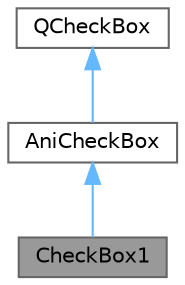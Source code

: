digraph "CheckBox1"
{
 // LATEX_PDF_SIZE
  bgcolor="transparent";
  edge [fontname=Helvetica,fontsize=10,labelfontname=Helvetica,labelfontsize=10];
  node [fontname=Helvetica,fontsize=10,shape=box,height=0.2,width=0.4];
  Node1 [id="Node000001",label="CheckBox1",height=0.2,width=0.4,color="gray40", fillcolor="grey60", style="filled", fontcolor="black",tooltip="自定义复选框类，继承自 AniCheckBox，支持动画效果"];
  Node2 -> Node1 [id="edge1_Node000001_Node000002",dir="back",color="steelblue1",style="solid",tooltip=" "];
  Node2 [id="Node000002",label="AniCheckBox",height=0.2,width=0.4,color="gray40", fillcolor="white", style="filled",URL="$class_ani_check_box.html",tooltip="带动画的复选框基类，继承自 QCheckBox"];
  Node3 -> Node2 [id="edge2_Node000002_Node000003",dir="back",color="steelblue1",style="solid",tooltip=" "];
  Node3 [id="Node000003",label="QCheckBox",height=0.2,width=0.4,color="gray40", fillcolor="white", style="filled",tooltip=" "];
}
